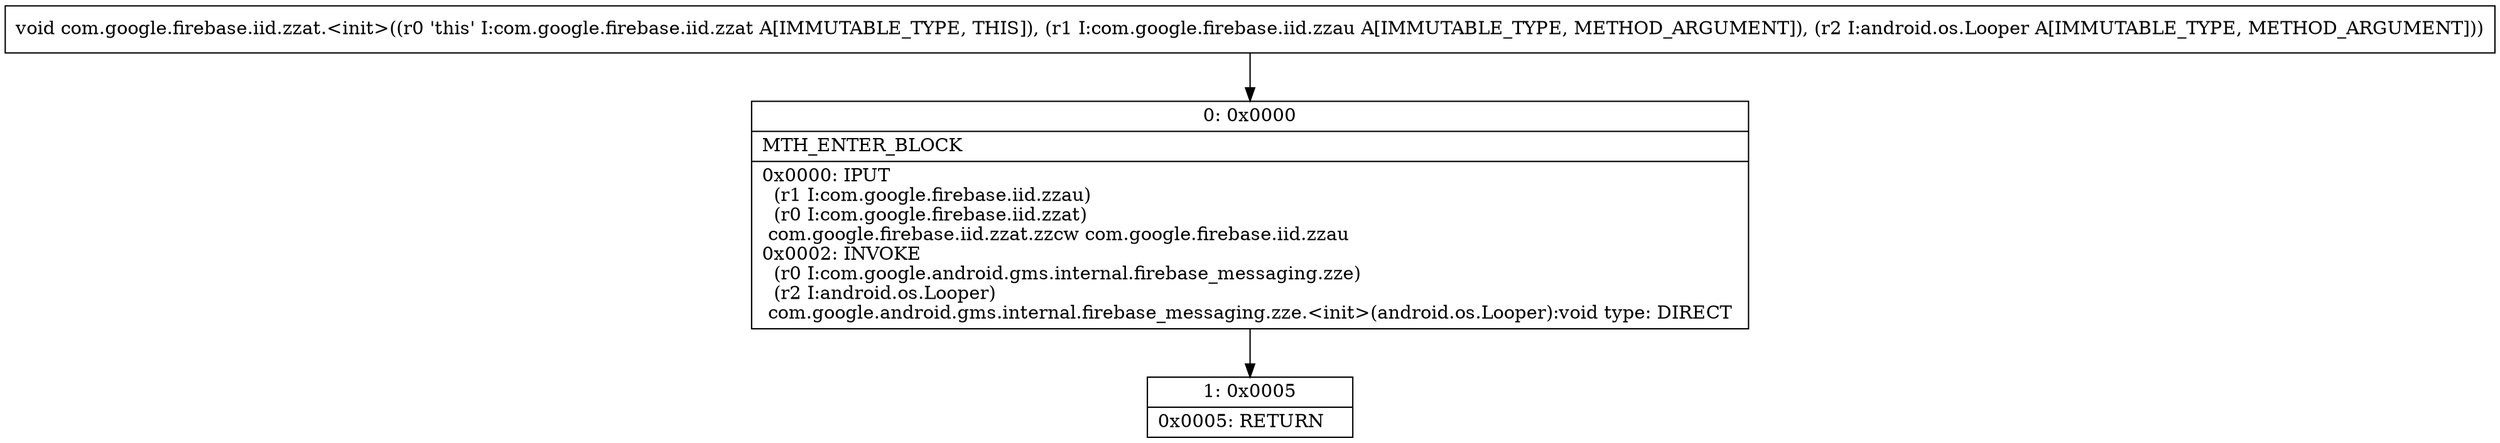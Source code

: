 digraph "CFG forcom.google.firebase.iid.zzat.\<init\>(Lcom\/google\/firebase\/iid\/zzau;Landroid\/os\/Looper;)V" {
Node_0 [shape=record,label="{0\:\ 0x0000|MTH_ENTER_BLOCK\l|0x0000: IPUT  \l  (r1 I:com.google.firebase.iid.zzau)\l  (r0 I:com.google.firebase.iid.zzat)\l com.google.firebase.iid.zzat.zzcw com.google.firebase.iid.zzau \l0x0002: INVOKE  \l  (r0 I:com.google.android.gms.internal.firebase_messaging.zze)\l  (r2 I:android.os.Looper)\l com.google.android.gms.internal.firebase_messaging.zze.\<init\>(android.os.Looper):void type: DIRECT \l}"];
Node_1 [shape=record,label="{1\:\ 0x0005|0x0005: RETURN   \l}"];
MethodNode[shape=record,label="{void com.google.firebase.iid.zzat.\<init\>((r0 'this' I:com.google.firebase.iid.zzat A[IMMUTABLE_TYPE, THIS]), (r1 I:com.google.firebase.iid.zzau A[IMMUTABLE_TYPE, METHOD_ARGUMENT]), (r2 I:android.os.Looper A[IMMUTABLE_TYPE, METHOD_ARGUMENT])) }"];
MethodNode -> Node_0;
Node_0 -> Node_1;
}

